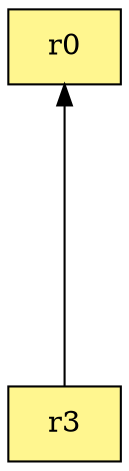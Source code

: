 digraph G {
rankdir=BT;ranksep="2.0";
"r3" [shape=record,fillcolor=khaki1,style=filled,label="{r3}"];
"r0" [shape=record,fillcolor=khaki1,style=filled,label="{r0}"];
"r3" -> "r0"
}